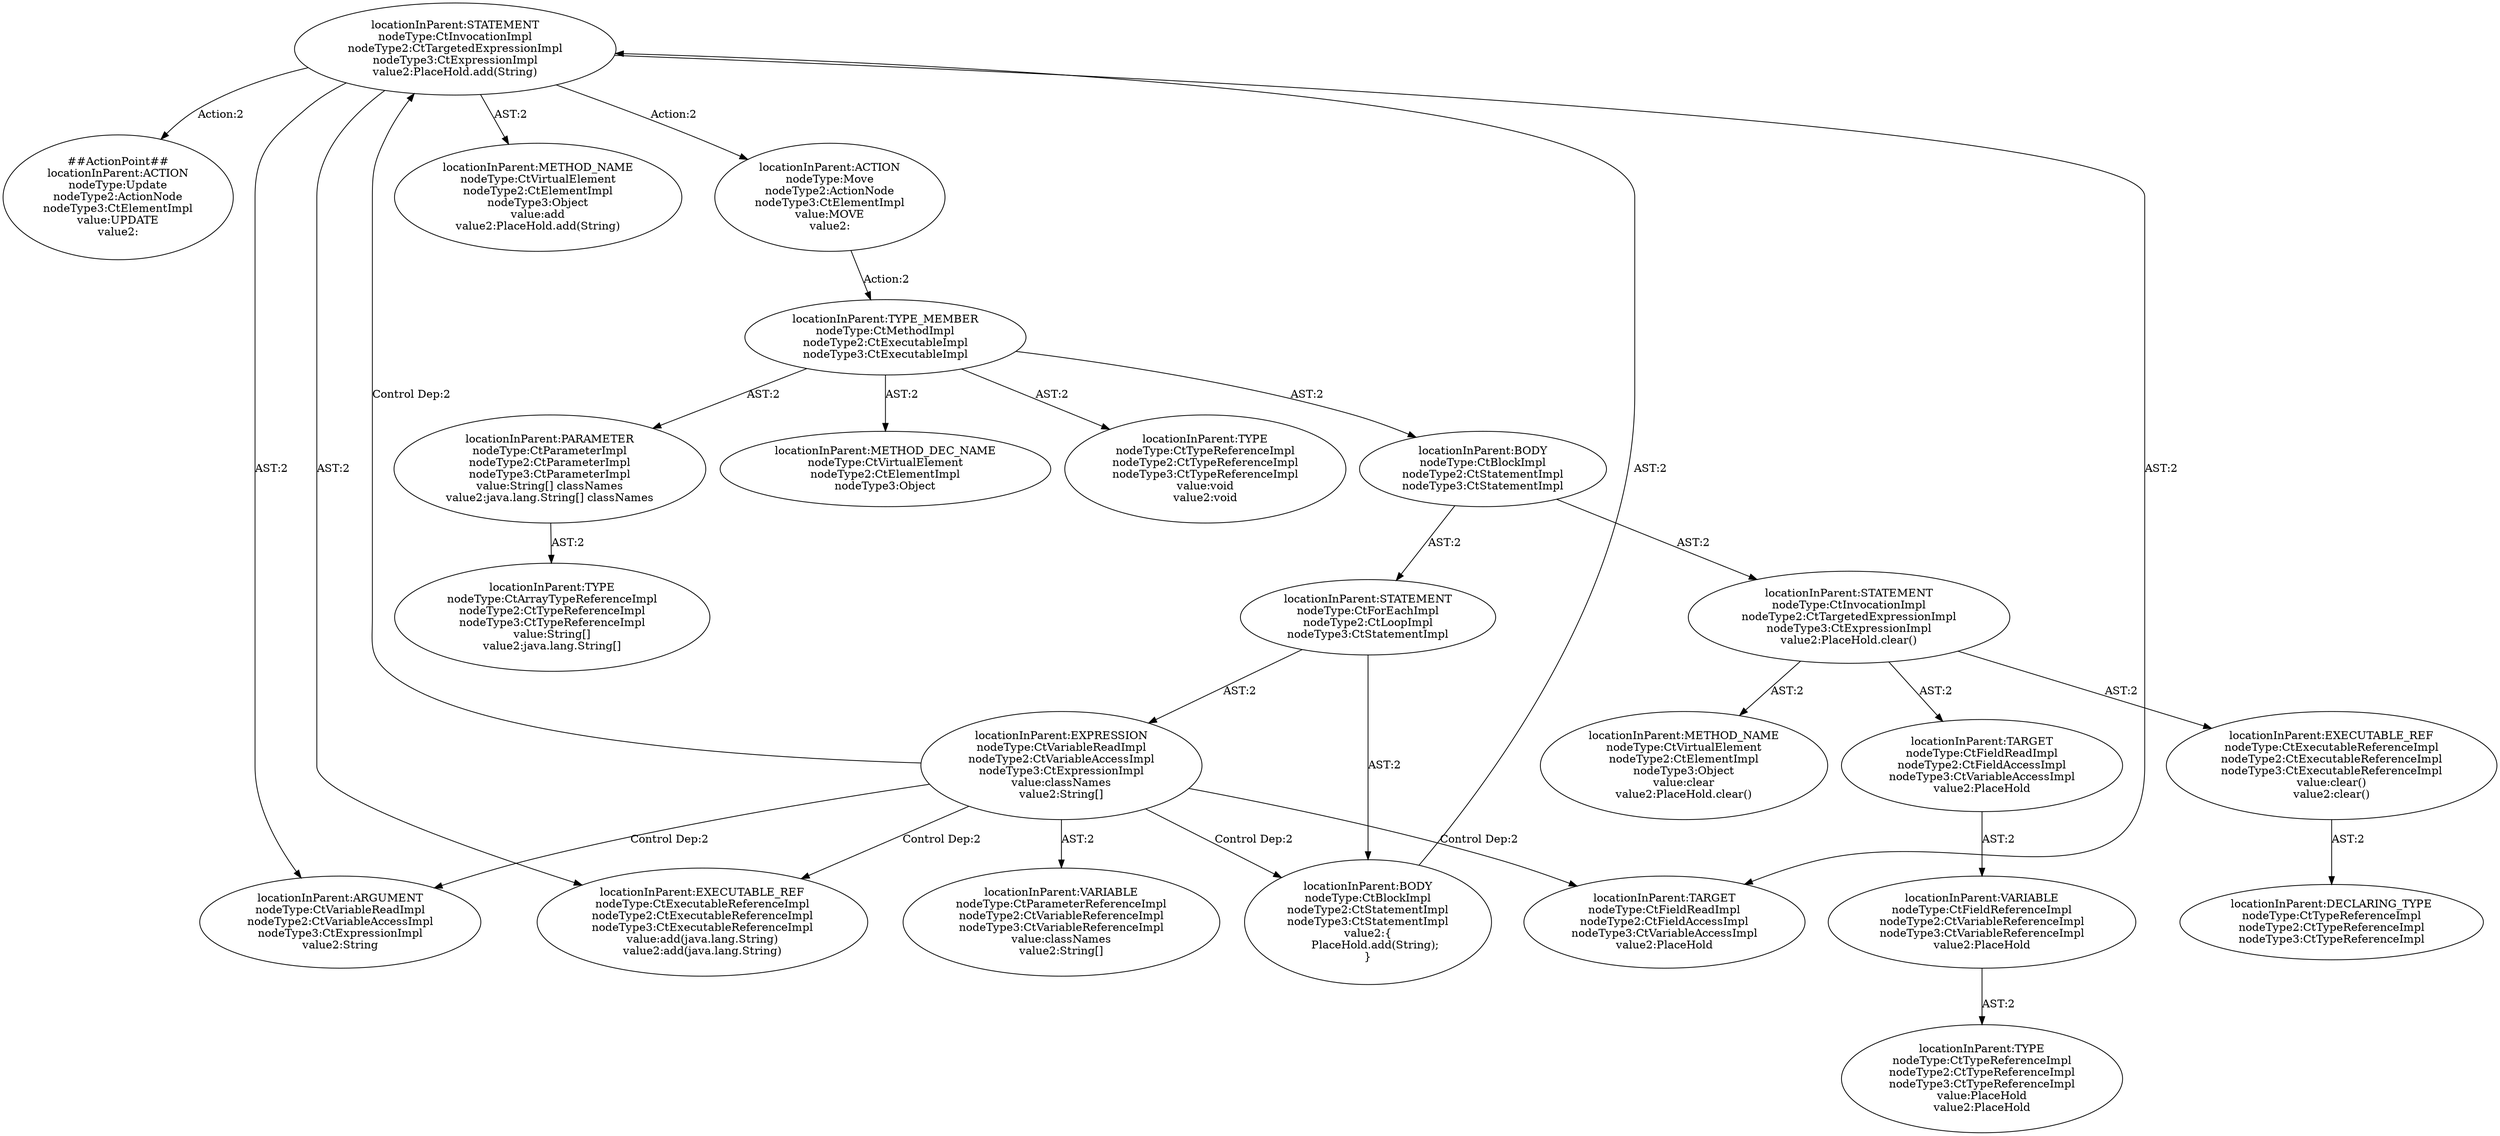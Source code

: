digraph "Pattern" {
0 [label="##ActionPoint##
locationInParent:ACTION
nodeType:Update
nodeType2:ActionNode
nodeType3:CtElementImpl
value:UPDATE
value2:" shape=ellipse]
1 [label="locationInParent:STATEMENT
nodeType:CtInvocationImpl
nodeType2:CtTargetedExpressionImpl
nodeType3:CtExpressionImpl
value2:PlaceHold.add(String)" shape=ellipse]
2 [label="locationInParent:EXPRESSION
nodeType:CtVariableReadImpl
nodeType2:CtVariableAccessImpl
nodeType3:CtExpressionImpl
value:classNames
value2:String[]" shape=ellipse]
3 [label="locationInParent:STATEMENT
nodeType:CtForEachImpl
nodeType2:CtLoopImpl
nodeType3:CtStatementImpl" shape=ellipse]
4 [label="locationInParent:VARIABLE
nodeType:CtParameterReferenceImpl
nodeType2:CtVariableReferenceImpl
nodeType3:CtVariableReferenceImpl
value:classNames
value2:String[]" shape=ellipse]
5 [label="locationInParent:BODY
nodeType:CtBlockImpl
nodeType2:CtStatementImpl
nodeType3:CtStatementImpl
value2:\{
    PlaceHold.add(String);
\}" shape=ellipse]
6 [label="locationInParent:EXECUTABLE_REF
nodeType:CtExecutableReferenceImpl
nodeType2:CtExecutableReferenceImpl
nodeType3:CtExecutableReferenceImpl
value:add(java.lang.String)
value2:add(java.lang.String)" shape=ellipse]
7 [label="locationInParent:TARGET
nodeType:CtFieldReadImpl
nodeType2:CtFieldAccessImpl
nodeType3:CtVariableAccessImpl
value2:PlaceHold" shape=ellipse]
8 [label="locationInParent:ARGUMENT
nodeType:CtVariableReadImpl
nodeType2:CtVariableAccessImpl
nodeType3:CtExpressionImpl
value2:String" shape=ellipse]
9 [label="locationInParent:METHOD_NAME
nodeType:CtVirtualElement
nodeType2:CtElementImpl
nodeType3:Object
value:add
value2:PlaceHold.add(String)" shape=ellipse]
10 [label="locationInParent:ACTION
nodeType:Move
nodeType2:ActionNode
nodeType3:CtElementImpl
value:MOVE
value2:" shape=ellipse]
11 [label="locationInParent:TYPE_MEMBER
nodeType:CtMethodImpl
nodeType2:CtExecutableImpl
nodeType3:CtExecutableImpl" shape=ellipse]
12 [label="locationInParent:METHOD_DEC_NAME
nodeType:CtVirtualElement
nodeType2:CtElementImpl
nodeType3:Object" shape=ellipse]
13 [label="locationInParent:TYPE
nodeType:CtTypeReferenceImpl
nodeType2:CtTypeReferenceImpl
nodeType3:CtTypeReferenceImpl
value:void
value2:void" shape=ellipse]
14 [label="locationInParent:PARAMETER
nodeType:CtParameterImpl
nodeType2:CtParameterImpl
nodeType3:CtParameterImpl
value:String[] classNames
value2:java.lang.String[] classNames" shape=ellipse]
15 [label="locationInParent:TYPE
nodeType:CtArrayTypeReferenceImpl
nodeType2:CtTypeReferenceImpl
nodeType3:CtTypeReferenceImpl
value:String[]
value2:java.lang.String[]" shape=ellipse]
16 [label="locationInParent:BODY
nodeType:CtBlockImpl
nodeType2:CtStatementImpl
nodeType3:CtStatementImpl" shape=ellipse]
17 [label="locationInParent:STATEMENT
nodeType:CtInvocationImpl
nodeType2:CtTargetedExpressionImpl
nodeType3:CtExpressionImpl
value2:PlaceHold.clear()" shape=ellipse]
18 [label="locationInParent:METHOD_NAME
nodeType:CtVirtualElement
nodeType2:CtElementImpl
nodeType3:Object
value:clear
value2:PlaceHold.clear()" shape=ellipse]
19 [label="locationInParent:TARGET
nodeType:CtFieldReadImpl
nodeType2:CtFieldAccessImpl
nodeType3:CtVariableAccessImpl
value2:PlaceHold" shape=ellipse]
20 [label="locationInParent:VARIABLE
nodeType:CtFieldReferenceImpl
nodeType2:CtVariableReferenceImpl
nodeType3:CtVariableReferenceImpl
value2:PlaceHold" shape=ellipse]
21 [label="locationInParent:TYPE
nodeType:CtTypeReferenceImpl
nodeType2:CtTypeReferenceImpl
nodeType3:CtTypeReferenceImpl
value:PlaceHold
value2:PlaceHold" shape=ellipse]
22 [label="locationInParent:EXECUTABLE_REF
nodeType:CtExecutableReferenceImpl
nodeType2:CtExecutableReferenceImpl
nodeType3:CtExecutableReferenceImpl
value:clear()
value2:clear()" shape=ellipse]
23 [label="locationInParent:DECLARING_TYPE
nodeType:CtTypeReferenceImpl
nodeType2:CtTypeReferenceImpl
nodeType3:CtTypeReferenceImpl" shape=ellipse]
1 -> 0 [label="Action:2"];
1 -> 9 [label="AST:2"];
1 -> 7 [label="AST:2"];
1 -> 6 [label="AST:2"];
1 -> 8 [label="AST:2"];
1 -> 10 [label="Action:2"];
2 -> 1 [label="Control Dep:2"];
2 -> 4 [label="AST:2"];
2 -> 5 [label="Control Dep:2"];
2 -> 6 [label="Control Dep:2"];
2 -> 7 [label="Control Dep:2"];
2 -> 8 [label="Control Dep:2"];
3 -> 2 [label="AST:2"];
3 -> 5 [label="AST:2"];
5 -> 1 [label="AST:2"];
10 -> 11 [label="Action:2"];
11 -> 12 [label="AST:2"];
11 -> 13 [label="AST:2"];
11 -> 14 [label="AST:2"];
11 -> 16 [label="AST:2"];
14 -> 15 [label="AST:2"];
16 -> 3 [label="AST:2"];
16 -> 17 [label="AST:2"];
17 -> 18 [label="AST:2"];
17 -> 19 [label="AST:2"];
17 -> 22 [label="AST:2"];
19 -> 20 [label="AST:2"];
20 -> 21 [label="AST:2"];
22 -> 23 [label="AST:2"];
}